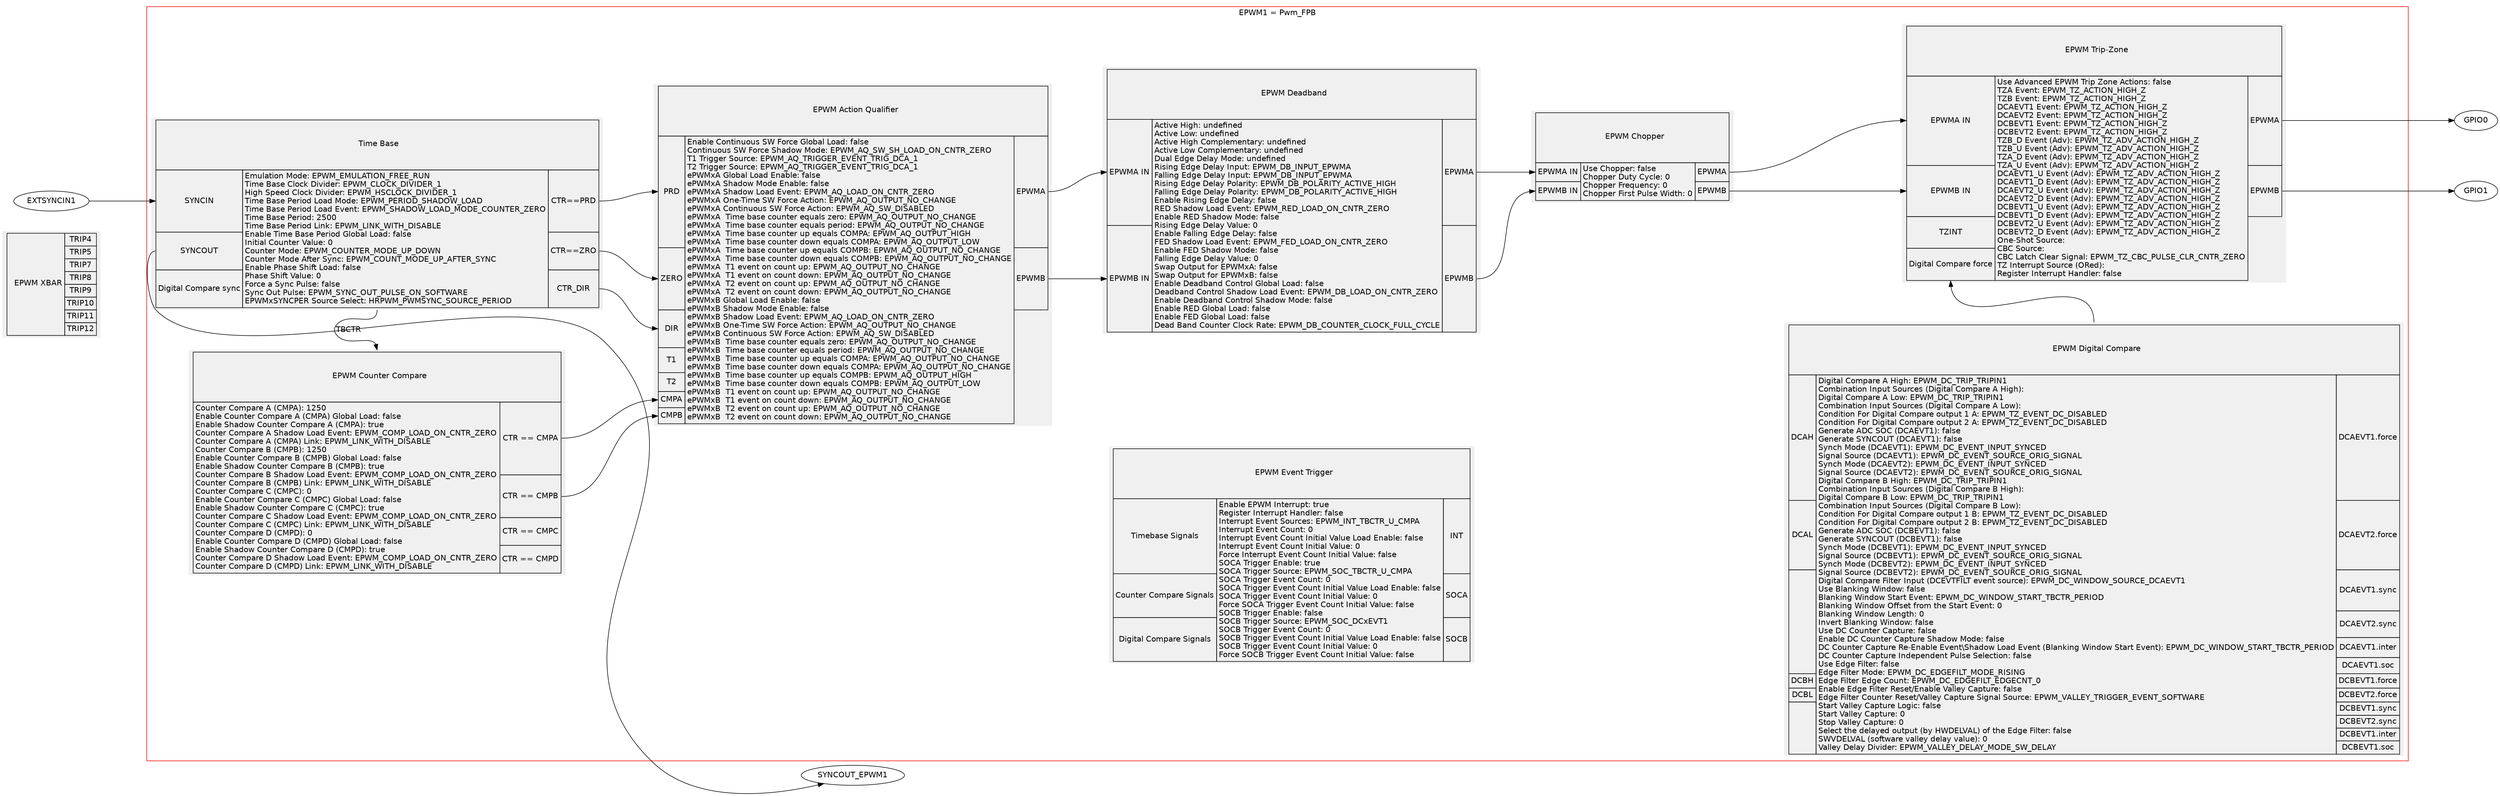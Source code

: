 digraph {
    graph [fontname = "helvetica"];
    node  [fontname = "helvetica"];
    edge  [fontname = "helvetica"];
    graph [mclimit=50 nodesep=0.5 rankdir=LR ranksep=1.25]
                   
    EPWMXBAR [label= <<TABLE BORDER='0' CELLBORDER='1' CELLPADDING='3' CELLSPACING='0'>
                       <TR><TD PORT='epwmxbar_title' ROWSPAN='9'><br/><br/>  EPWM XBAR<br/><br/><br/></TD></TR>
                       <TR><TD PORT='trip4'>TRIP4</TD></TR>
                       <TR><TD PORT='trip5'>TRIP5</TD></TR>
                       <TR><TD PORT='trip7'>TRIP7</TD></TR>
                       <TR><TD PORT='trip8'>TRIP8</TD></TR>
                       <TR><TD PORT='trip9'>TRIP9</TD></TR>
                       <TR><TD PORT='trip10'>TRIP10</TD></TR>
                       <TR><TD PORT='trip11'>TRIP11</TD></TR>
                       <TR><TD PORT='trip12'>TRIP12</TD></TR>
                       </TABLE>> 
               color=black shape=plaintext fillcolor="#F0F0F0" style=filled]

       
    subgraph cluster_epwm1 {
        label = "EPWM1 = Pwm_FPB";
        color=red;
        
        
        epwm1_TB [label= <<TABLE BORDER='0' CELLBORDER='1' CELLPADDING='3' CELLSPACING='0'>
                        <TR><TD PORT='' COLSPAN='3'><br/><br/>  Time Base <br/><br/><br/></TD></TR>
                        <TR><TD PORT='epwm1_syncin'>SYNCIN</TD><TD ROWSPAN='3'>Emulation Mode: EPWM_EMULATION_FREE_RUN<br align="left" />Time Base Clock Divider: EPWM_CLOCK_DIVIDER_1<br align="left" />High Speed Clock Divider: EPWM_HSCLOCK_DIVIDER_1<br align="left" />Time Base Period Load Mode: EPWM_PERIOD_SHADOW_LOAD<br align="left" />Time Base Period Load Event: EPWM_SHADOW_LOAD_MODE_COUNTER_ZERO<br align="left" />Time Base Period: 2500<br align="left" />Time Base Period Link: EPWM_LINK_WITH_DISABLE<br align="left" />Enable Time Base Period Global Load: false<br align="left" />Initial Counter Value: 0<br align="left" />Counter Mode: EPWM_COUNTER_MODE_UP_DOWN<br align="left" />Counter Mode After Sync: EPWM_COUNT_MODE_UP_AFTER_SYNC<br align="left" />Enable Phase Shift Load: false<br align="left" />Phase Shift Value: 0<br align="left" />Force a Sync Pulse: false<br align="left" />Sync Out Pulse: EPWM_SYNC_OUT_PULSE_ON_SOFTWARE<br align="left" />EPWMxSYNCPER Source Select: HRPWM_PWMSYNC_SOURCE_PERIOD<br align="left" /></TD><TD PORT='epwm1_tb_prd'>CTR==PRD</TD></TR>
                        <TR><TD PORT='epwm1_syncout'>SYNCOUT</TD><TD COL='3' PORT='epwm1_tb_zero'>CTR==ZRO</TD></TR>
                        <TR><TD PORT=''>Digital Compare sync</TD><TD COL='3' PORT='epwm1_tb_dir'>CTR_DIR</TD></TR>
                       </TABLE>> 
               color=black shape=plaintext fillcolor="#F0F0F0" style=filled]
        
        
        epwm1_DC [label= <<TABLE BORDER='0' CELLBORDER='1' CELLPADDING='3' CELLSPACING='0'>
                       <TR><TD PORT='epwm1_dc_title' COLSPAN='3'><br/><br/>  EPWM Digital Compare<br/><br/><br/></TD></TR>
                       <TR><TD PORT='epwm1_dcah'>DCAH</TD><TD ROWSPAN='12'>Digital Compare A High: EPWM_DC_TRIP_TRIPIN1<br align="left" />Combination Input Sources (Digital Compare A High): <br align="left" />Digital Compare A Low: EPWM_DC_TRIP_TRIPIN1<br align="left" />Combination Input Sources (Digital Compare A Low): <br align="left" />Condition For Digital Compare output 1 A: EPWM_TZ_EVENT_DC_DISABLED<br align="left" />Condition For Digital Compare output 2 A: EPWM_TZ_EVENT_DC_DISABLED<br align="left" />Generate ADC SOC (DCAEVT1): false<br align="left" />Generate SYNCOUT (DCAEVT1): false<br align="left" />Synch Mode (DCAEVT1): EPWM_DC_EVENT_INPUT_SYNCED<br align="left" />Signal Source (DCAEVT1): EPWM_DC_EVENT_SOURCE_ORIG_SIGNAL<br align="left" />Synch Mode (DCAEVT2): EPWM_DC_EVENT_INPUT_SYNCED<br align="left" />Signal Source (DCAEVT2): EPWM_DC_EVENT_SOURCE_ORIG_SIGNAL<br align="left" />Digital Compare B High: EPWM_DC_TRIP_TRIPIN1<br align="left" />Combination Input Sources (Digital Compare B High): <br align="left" />Digital Compare B Low: EPWM_DC_TRIP_TRIPIN1<br align="left" />Combination Input Sources (Digital Compare B Low): <br align="left" />Condition For Digital Compare output 1 B: EPWM_TZ_EVENT_DC_DISABLED<br align="left" />Condition For Digital Compare output 2 B: EPWM_TZ_EVENT_DC_DISABLED<br align="left" />Generate ADC SOC (DCBEVT1): false<br align="left" />Generate SYNCOUT (DCBEVT1): false<br align="left" />Synch Mode (DCBEVT1): EPWM_DC_EVENT_INPUT_SYNCED<br align="left" />Signal Source (DCBEVT1): EPWM_DC_EVENT_SOURCE_ORIG_SIGNAL<br align="left" />Synch Mode (DCBEVT2): EPWM_DC_EVENT_INPUT_SYNCED<br align="left" />Signal Source (DCBEVT2): EPWM_DC_EVENT_SOURCE_ORIG_SIGNAL<br align="left" />Digital Compare Filter Input (DCEVTFILT event source): EPWM_DC_WINDOW_SOURCE_DCAEVT1<br align="left" />Use Blanking Window: false<br align="left" />Blanking Window Start Event: EPWM_DC_WINDOW_START_TBCTR_PERIOD<br align="left" />Blanking Window Offset from the Start Event: 0<br align="left" />Blanking Window Length: 0<br align="left" />Invert Blanking Window: false<br align="left" />Use DC Counter Capture: false<br align="left" />Enable DC Counter Capture Shadow Mode: false<br align="left" />DC Counter Capture Re-Enable Event\Shadow Load Event (Blanking Window Start Event): EPWM_DC_WINDOW_START_TBCTR_PERIOD<br align="left" />DC Counter Capture Independent Pulse Selection: false<br align="left" />Use Edge Filter: false<br align="left" />Edge Filter Mode: EPWM_DC_EDGEFILT_MODE_RISING<br align="left" />Edge Filter Edge Count: EPWM_DC_EDGEFILT_EDGECNT_0<br align="left" />Enable Edge Filter Reset/Enable Valley Capture: false<br align="left" />Edge Filter Counter Reset/Valley Capture Signal Source: EPWM_VALLEY_TRIGGER_EVENT_SOFTWARE<br align="left" />Start Valley Capture Logic: false<br align="left" />Start Valley Capture: 0<br align="left" />Stop Valley Capture: 0<br align="left" />Select the delayed output (by HWDELVAL) of the Edge Filter: false<br align="left" />SWVDELVAL (software valley delay value): 0<br align="left" />Valley Delay Divider: EPWM_VALLEY_DELAY_MODE_SW_DELAY<br align="left" /></TD><TD COL='3' PORT='epwm1_dcaevt1frc'>DCAEVT1.force</TD></TR>
                       <TR><TD PORT='epwm1_dcal'>DCAL</TD>                                 <TD COL='3' PORT=''>DCAEVT2.force</TD></TR>
                       <TR><TD ROWSPAN='4'></TD>                                                        <TD COL='3' PORT=''>DCAEVT1.sync</TD></TR>
                       <TR>                                                                             <TD COL='3' PORT=''>DCAEVT2.sync</TD></TR>
                       <TR>                                                                             <TD COL='3' PORT=''>DCAEVT1.inter</TD></TR>
                       <TR>                                                                             <TD COL='3' PORT=''>DCAEVT1.soc</TD></TR>
                       <TR><TD PORT='epwm1_dcbh'>DCBH</TD>                                 <TD PORT='epwm1_dcbevt1frc'>DCBEVT1.force</TD></TR>
                       <TR><TD PORT='epwm1_dcbl'>DCBL</TD>                                 <TD PORT=''>DCBEVT2.force</TD></TR>
                       <TR><TD ROWSPAN='4'></TD>                                                        <TD COL='3' PORT=''>DCBEVT1.sync</TD></TR>
                       <TR>                                                                             <TD COL='3' PORT=''>DCBEVT2.sync</TD></TR>
                       <TR>                                                                             <TD COL='3' PORT=''>DCBEVT1.inter</TD></TR>
                       <TR>                                                                             <TD COL='3' PORT=''>DCBEVT1.soc</TD></TR>
                       </TABLE>> 
               color=black shape=plaintext fillcolor="#F0F0F0" style=filled]
        

        epwm1_CC [label= <<TABLE BORDER='0' CELLBORDER='1' CELLPADDING='3' CELLSPACING='0'>
                       <TR><TD PORT='epwm1_cc_title' COLSPAN='3'><br/><br/>  EPWM Counter Compare<br/><br/><br/></TD></TR>
                       <TR><TD PORT='' COLSPAN='2' ROWSPAN='4'>Counter Compare A (CMPA): 1250<br align="left" />Enable Counter Compare A (CMPA) Global Load: false<br align="left" />Enable Shadow Counter Compare A (CMPA): true<br align="left" />Counter Compare A Shadow Load Event: EPWM_COMP_LOAD_ON_CNTR_ZERO<br align="left" />Counter Compare A (CMPA) Link: EPWM_LINK_WITH_DISABLE<br align="left" />Counter Compare B (CMPB): 1250<br align="left" />Enable Counter Compare B (CMPB) Global Load: false<br align="left" />Enable Shadow Counter Compare B (CMPB): true<br align="left" />Counter Compare B Shadow Load Event: EPWM_COMP_LOAD_ON_CNTR_ZERO<br align="left" />Counter Compare B (CMPB) Link: EPWM_LINK_WITH_DISABLE<br align="left" />Counter Compare C (CMPC): 0<br align="left" />Enable Counter Compare C (CMPC) Global Load: false<br align="left" />Enable Shadow Counter Compare C (CMPC): true<br align="left" />Counter Compare C Shadow Load Event: EPWM_COMP_LOAD_ON_CNTR_ZERO<br align="left" />Counter Compare C (CMPC) Link: EPWM_LINK_WITH_DISABLE<br align="left" />Counter Compare D (CMPD): 0<br align="left" />Enable Counter Compare D (CMPD) Global Load: false<br align="left" />Enable Shadow Counter Compare D (CMPD): true<br align="left" />Counter Compare D Shadow Load Event: EPWM_COMP_LOAD_ON_CNTR_ZERO<br align="left" />Counter Compare D (CMPD) Link: EPWM_LINK_WITH_DISABLE<br align="left" /></TD><TD COL='3' PORT='epwm1_cc_cmpa'>CTR == CMPA</TD></TR>
                       <TR><TD COL='3' PORT='epwm1_cc_cmpb'>CTR == CMPB</TD></TR>
                       <TR><TD COL='3' PORT='epwm1_cc_cmpc'>CTR == CMPC</TD></TR>
                       <TR><TD COL='3' PORT='epwm1_cc_cmpd'>CTR == CMPD</TD></TR>
                       </TABLE>> 
               color=black shape=plaintext fillcolor="#F0F0F0" style=filled]


        epwm1_AQ [label= <<TABLE BORDER='0' CELLBORDER='1' CELLPADDING='3' CELLSPACING='0'>
                       <TR><TD PORT='epwm1_aq_title' COLSPAN='3'><br/><br/>  EPWM Action Qualifier<br/><br/><br/></TD></TR>
                       <TR><TD PORT='epwm1_aq_prd'>PRD</TD><TD PORT='' ROWSPAN='7'>Enable Continuous SW Force Global Load: false<br align="left" />Continuous SW Force Shadow Mode: EPWM_AQ_SW_SH_LOAD_ON_CNTR_ZERO<br align="left" />T1 Trigger Source: EPWM_AQ_TRIGGER_EVENT_TRIG_DCA_1<br align="left" />T2 Trigger Source: EPWM_AQ_TRIGGER_EVENT_TRIG_DCA_1<br align="left" />ePWMxA Global Load Enable: false<br align="left" />ePWMxA Shadow Mode Enable: false<br align="left" />ePWMxA Shadow Load Event: EPWM_AQ_LOAD_ON_CNTR_ZERO<br align="left" />ePWMxA One-Time SW Force Action: EPWM_AQ_OUTPUT_NO_CHANGE<br align="left" />ePWMxA Continuous SW Force Action: EPWM_AQ_SW_DISABLED<br align="left" />ePWMxA  Time base counter equals zero: EPWM_AQ_OUTPUT_NO_CHANGE<br align="left" />ePWMxA  Time base counter equals period: EPWM_AQ_OUTPUT_NO_CHANGE<br align="left" />ePWMxA  Time base counter up equals COMPA: EPWM_AQ_OUTPUT_HIGH<br align="left" />ePWMxA  Time base counter down equals COMPA: EPWM_AQ_OUTPUT_LOW<br align="left" />ePWMxA  Time base counter up equals COMPB: EPWM_AQ_OUTPUT_NO_CHANGE<br align="left" />ePWMxA  Time base counter down equals COMPB: EPWM_AQ_OUTPUT_NO_CHANGE<br align="left" />ePWMxA  T1 event on count up: EPWM_AQ_OUTPUT_NO_CHANGE<br align="left" />ePWMxA  T1 event on count down: EPWM_AQ_OUTPUT_NO_CHANGE<br align="left" />ePWMxA  T2 event on count up: EPWM_AQ_OUTPUT_NO_CHANGE<br align="left" />ePWMxA  T2 event on count down: EPWM_AQ_OUTPUT_NO_CHANGE<br align="left" />ePWMxB Global Load Enable: false<br align="left" />ePWMxB Shadow Mode Enable: false<br align="left" />ePWMxB Shadow Load Event: EPWM_AQ_LOAD_ON_CNTR_ZERO<br align="left" />ePWMxB One-Time SW Force Action: EPWM_AQ_OUTPUT_NO_CHANGE<br align="left" />ePWMxB Continuous SW Force Action: EPWM_AQ_SW_DISABLED<br align="left" />ePWMxB  Time base counter equals zero: EPWM_AQ_OUTPUT_NO_CHANGE<br align="left" />ePWMxB  Time base counter equals period: EPWM_AQ_OUTPUT_NO_CHANGE<br align="left" />ePWMxB  Time base counter up equals COMPA: EPWM_AQ_OUTPUT_NO_CHANGE<br align="left" />ePWMxB  Time base counter down equals COMPA: EPWM_AQ_OUTPUT_NO_CHANGE<br align="left" />ePWMxB  Time base counter up equals COMPB: EPWM_AQ_OUTPUT_HIGH<br align="left" />ePWMxB  Time base counter down equals COMPB: EPWM_AQ_OUTPUT_LOW<br align="left" />ePWMxB  T1 event on count up: EPWM_AQ_OUTPUT_NO_CHANGE<br align="left" />ePWMxB  T1 event on count down: EPWM_AQ_OUTPUT_NO_CHANGE<br align="left" />ePWMxB  T2 event on count up: EPWM_AQ_OUTPUT_NO_CHANGE<br align="left" />ePWMxB  T2 event on count down: EPWM_AQ_OUTPUT_NO_CHANGE<br align="left" /></TD><TD COL='3' PORT='epwm1_aq_epwma'>EPWMA</TD></TR>
                       <TR><TD PORT='epwm1_aq_zero'>ZERO</TD>                                    <TD COL='3' PORT='epwm1_aq_epwmb'>EPWMB</TD></TR>
                       <TR><TD PORT='epwm1_aq_dir'>DIR</TD>                                    </TR>
                       <TR><TD PORT='epwm1_aq_t1'>T1</TD>                                    </TR>
                       <TR><TD PORT='epwm1_aq_t2'>T2</TD>                                    </TR>
                       <TR><TD PORT='epwm1_aq_cmpa'>CMPA</TD>                                    </TR>
                       <TR><TD PORT='epwm1_aq_cmpb'>CMPB</TD>                                    </TR>
                       </TABLE>> 
               color=black shape=plaintext fillcolor="#F0F0F0" style=filled]


        epwm1_DB [label= <<TABLE BORDER='0' CELLBORDER='1' CELLPADDING='3' CELLSPACING='0'>
                       <TR><TD PORT='epwm1_db_title' COLSPAN='3'><br/><br/>  EPWM Deadband<br/><br/><br/></TD></TR>
                       <TR><TD PORT='epwm1_db_epwma_in'>EPWMA IN</TD><TD PORT='' ROWSPAN='2'>Active High: undefined<br align="left" />Active Low: undefined<br align="left" />Active High Complementary: undefined<br align="left" />Active Low Complementary: undefined<br align="left" />Dual Edge Delay Mode: undefined<br align="left" />Rising Edge Delay Input: EPWM_DB_INPUT_EPWMA<br align="left" />Falling Edge Delay Input: EPWM_DB_INPUT_EPWMA<br align="left" />Rising Edge Delay Polarity: EPWM_DB_POLARITY_ACTIVE_HIGH<br align="left" />Falling Edge Delay Polarity: EPWM_DB_POLARITY_ACTIVE_HIGH<br align="left" />Enable Rising Edge Delay: false<br align="left" />RED Shadow Load Event: EPWM_RED_LOAD_ON_CNTR_ZERO<br align="left" />Enable RED Shadow Mode: false<br align="left" />Rising Edge Delay Value: 0<br align="left" />Enable Falling Edge Delay: false<br align="left" />FED Shadow Load Event: EPWM_FED_LOAD_ON_CNTR_ZERO<br align="left" />Enable FED Shadow Mode: false<br align="left" />Falling Edge Delay Value: 0<br align="left" />Swap Output for EPWMxA: false<br align="left" />Swap Output for EPWMxB: false<br align="left" />Enable Deadband Control Global Load: false<br align="left" />Deadband Control Shadow Load Event: EPWM_DB_LOAD_ON_CNTR_ZERO<br align="left" />Enable Deadband Control Shadow Mode: false<br align="left" />Enable RED Global Load: false<br align="left" />Enable FED Global Load: false<br align="left" />Dead Band Counter Clock Rate: EPWM_DB_COUNTER_CLOCK_FULL_CYCLE<br align="left" /></TD><TD COL='3' PORT='epwm1_db_epwma_out'>EPWMA</TD></TR>
                       <TR><TD PORT='epwm1_db_epwmb_in'>EPWMB IN</TD>                                    <TD COL='3' PORT='epwm1_db_epwmb_out'>EPWMB</TD></TR>
                       </TABLE>> 
               color=black shape=plaintext fillcolor="#F0F0F0" style=filled]


        epwm1_PC [label= <<TABLE BORDER='0' CELLBORDER='1' CELLPADDING='3' CELLSPACING='0'>
                       <TR><TD PORT='epwm1_pc_title' COLSPAN='3'><br/><br/>  EPWM Chopper<br/><br/><br/></TD></TR>
                       <TR><TD PORT='epwm1_pc_epwma_in'>EPWMA IN</TD><TD PORT='' ROWSPAN='2'>Use Chopper: false<br align="left" />Chopper Duty Cycle: 0<br align="left" />Chopper Frequency: 0<br align="left" />Chopper First Pulse Width: 0<br align="left" /></TD><TD COL='3' PORT='epwm1_pc_epwma_out'>EPWMA</TD></TR>
                       <TR><TD PORT='epwm1_pc_epwmb_in'>EPWMB IN</TD>                                    <TD COL='3' PORT='epwm1_pc_epwmb_out'>EPWMB</TD></TR>
                       </TABLE>> 
               color=black shape=plaintext fillcolor="#F0F0F0" style=filled]


        epwm1_TZ [label= <<TABLE BORDER='0' CELLBORDER='1' CELLPADDING='3' CELLSPACING='0'>
                       <TR><TD PORT='epwm1_tz_title' COLSPAN='3'><br/><br/>  EPWM Trip-Zone<br/><br/><br/></TD></TR>
                       <TR><TD PORT='epwm1_tz_epwma_in'>EPWMA IN</TD><TD PORT='' ROWSPAN='4'>Use Advanced EPWM Trip Zone Actions: false<br align="left" />TZA Event: EPWM_TZ_ACTION_HIGH_Z<br align="left" />TZB Event: EPWM_TZ_ACTION_HIGH_Z<br align="left" />DCAEVT1 Event: EPWM_TZ_ACTION_HIGH_Z<br align="left" />DCAEVT2 Event: EPWM_TZ_ACTION_HIGH_Z<br align="left" />DCBEVT1 Event: EPWM_TZ_ACTION_HIGH_Z<br align="left" />DCBEVT2 Event: EPWM_TZ_ACTION_HIGH_Z<br align="left" />TZB_D Event (Adv): EPWM_TZ_ADV_ACTION_HIGH_Z<br align="left" />TZB_U Event (Adv): EPWM_TZ_ADV_ACTION_HIGH_Z<br align="left" />TZA_D Event (Adv): EPWM_TZ_ADV_ACTION_HIGH_Z<br align="left" />TZA_U Event (Adv): EPWM_TZ_ADV_ACTION_HIGH_Z<br align="left" />DCAEVT1_U Event (Adv): EPWM_TZ_ADV_ACTION_HIGH_Z<br align="left" />DCAEVT1_D Event (Adv): EPWM_TZ_ADV_ACTION_HIGH_Z<br align="left" />DCAEVT2_U Event (Adv): EPWM_TZ_ADV_ACTION_HIGH_Z<br align="left" />DCAEVT2_D Event (Adv): EPWM_TZ_ADV_ACTION_HIGH_Z<br align="left" />DCBEVT1_U Event (Adv): EPWM_TZ_ADV_ACTION_HIGH_Z<br align="left" />DCBEVT1_D Event (Adv): EPWM_TZ_ADV_ACTION_HIGH_Z<br align="left" />DCBEVT2_U Event (Adv): EPWM_TZ_ADV_ACTION_HIGH_Z<br align="left" />DCBEVT2_D Event (Adv): EPWM_TZ_ADV_ACTION_HIGH_Z<br align="left" />One-Shot Source: <br align="left" />CBC Source: <br align="left" />CBC Latch Clear Signal: EPWM_TZ_CBC_PULSE_CLR_CNTR_ZERO<br align="left" />TZ Interrupt Source (ORed): <br align="left" />Register Interrupt Handler: false<br align="left" /></TD><TD COL='3' PORT='epwm1_tz_epwma_out'>EPWMA</TD></TR>
                       <TR><TD PORT='epwm1_tz_epwmb_in'>EPWMB IN</TD>                                    <TD COL='3' PORT='epwm1_tz_epwmb_out'>EPWMB</TD></TR>
                       <TR><TD PORT='epwm1_tz_int'>TZINT</TD>                                    </TR>
                       <TR><TD PORT='epwm1_tz_dcforce'>Digital Compare force</TD>                                    </TR>
                       </TABLE>> 
               color=black shape=plaintext fillcolor="#F0F0F0" style=filled]


        epwm1_ET [label= <<TABLE BORDER='0' CELLBORDER='1' CELLPADDING='3' CELLSPACING='0'>
                       <TR><TD PORT='epwm1_et_title' COLSPAN='3'><br/><br/>  EPWM Event Trigger<br/><br/><br/></TD></TR>
                       <TR><TD PORT='epwm1_et_tb'>Timebase Signals</TD><TD PORT='' ROWSPAN='3'>Enable EPWM Interrupt: true<br align="left" />Register Interrupt Handler: false<br align="left" />Interrupt Event Sources: EPWM_INT_TBCTR_U_CMPA<br align="left" />Interrupt Event Count: 0<br align="left" />Interrupt Event Count Initial Value Load Enable: false<br align="left" />Interrupt Event Count Initial Value: 0<br align="left" />Force Interrupt Event Count Initial Value: false<br align="left" />SOCA Trigger Enable: true<br align="left" />SOCA Trigger Source: EPWM_SOC_TBCTR_U_CMPA<br align="left" />SOCA Trigger Event Count: 0<br align="left" />SOCA Trigger Event Count Initial Value Load Enable: false<br align="left" />SOCA Trigger Event Count Initial Value: 0<br align="left" />Force SOCA Trigger Event Count Initial Value: false<br align="left" />SOCB Trigger Enable: false<br align="left" />SOCB Trigger Source: EPWM_SOC_DCxEVT1<br align="left" />SOCB Trigger Event Count: 0<br align="left" />SOCB Trigger Event Count Initial Value Load Enable: false<br align="left" />SOCB Trigger Event Count Initial Value: 0<br align="left" />Force SOCB Trigger Event Count Initial Value: false<br align="left" /></TD><TD COL='3' PORT='epwm1_et_int'>INT</TD></TR>
                       <TR><TD PORT='epwm1_et_cc'>Counter Compare Signals</TD>                                    <TD COL='3' PORT='epwm1_et_soca'>SOCA</TD></TR>
                       <TR><TD PORT='epwm1_et_dc'>Digital Compare Signals</TD>                                    <TD COL='3' PORT='epwm1_et_socb'>SOCB</TD></TR>
                       </TABLE>> 
               color=black shape=plaintext fillcolor="#F0F0F0" style=filled]


        {rank=same epwm1_TB; epwm1_CC};
        {rank=same epwm1_TZ; epwm1_DC};
        {rank=same epwm1_DB; epwm1_ET};
    }

    epwm1_TB:s -> epwm1_CC:n [label="TBCTR"];
    epwm1_DC:n -> epwm1_TZ:epwm1_tz_dcforce:s;


    epwm1_TB:epwm1_tb_prd:e -> epwm1_AQ:epwm1_aq_prd:w;
    epwm1_TB:epwm1_tb_zero:e -> epwm1_AQ:epwm1_aq_zero:w;
    epwm1_TB:epwm1_tb_dir:e -> epwm1_AQ:epwm1_aq_dir:w;
    epwm1_CC:epwm1_cc_cmpa:e -> epwm1_AQ:epwm1_aq_cmpa:w;
    epwm1_CC:epwm1_cc_cmpb:e -> epwm1_AQ:epwm1_aq_cmpb:w;

    epwm1_AQ:epwm1_aq_epwma:e -> epwm1_DB:epwm1_db_epwma_in:w
    epwm1_DB:epwm1_db_epwma_out:e -> epwm1_PC:epwm1_pc_epwma_in:w
    epwm1_PC:epwm1_pc_epwma_out:e -> epwm1_TZ:epwm1_tz_epwma_in:w

    
    epwm1_AQ:epwm1_aq_epwmb:e -> epwm1_DB:epwm1_db_epwmb_in:w
    epwm1_DB:epwm1_db_epwmb_out:e -> epwm1_PC:epwm1_pc_epwmb_in:w
    epwm1_PC:epwm1_pc_epwmb_out:e -> epwm1_TZ:epwm1_tz_epwmb_in:w


 	epwm1_TB:epwm1_syncout -> SYNCOUT_EPWM1

    epwm1_TZ:epwm1_tz_epwma_out:e -> GPIO0
    epwm1_TZ:epwm1_tz_epwmb_out:e -> GPIO1
 
 	
    EXTSYNCIN1 -> epwm1_TB:epwm1_syncin


}
